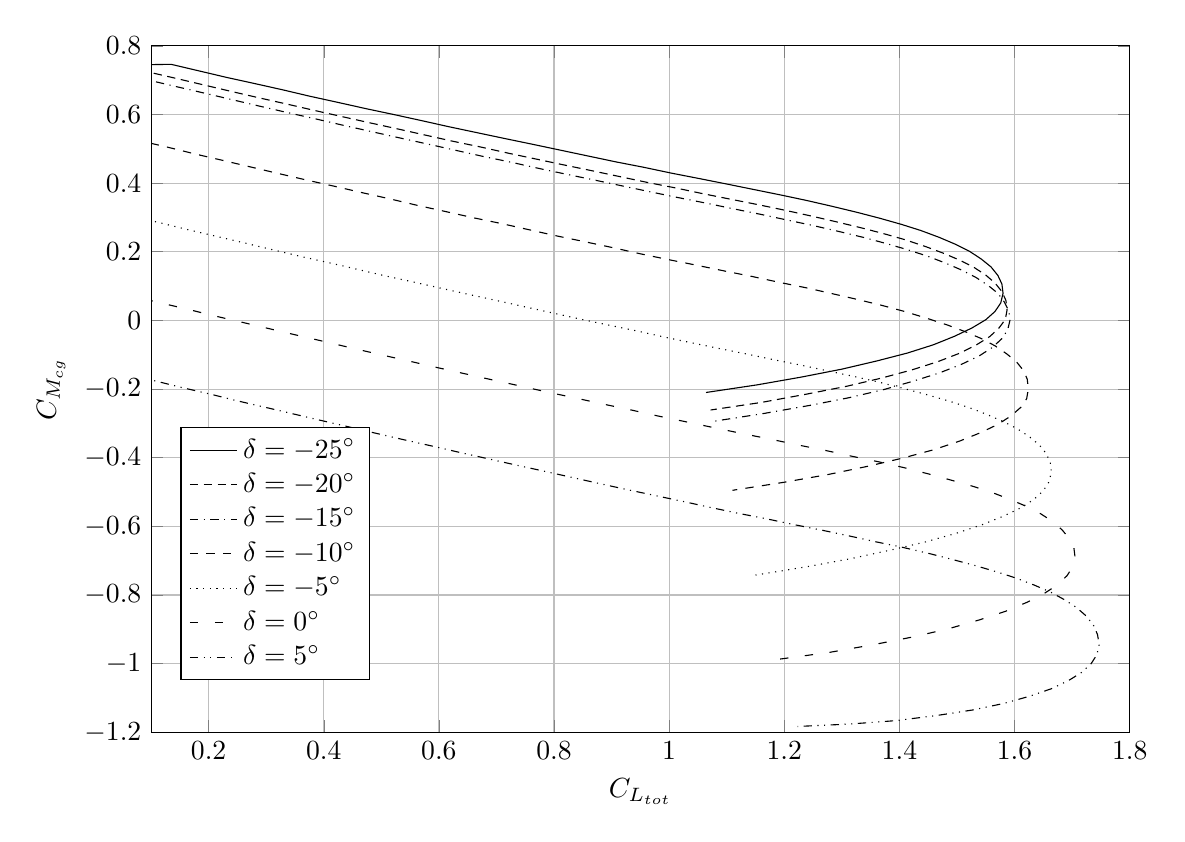 %Comparison of CD estimation
\begin{tikzpicture}

\begin{axis}[
width=14.01cm,
height=10.3cm,
scaled ticks=false, tick label style={/pgf/number format/fixed},
xmin=0.1,
xmax=1.8,
xlabel={$C_{L_{tot}}$},
xmajorgrids,
ymin=-1.2,
ymax=0.8,
ylabel={$C_{M_{cg}}$},
ymajorgrids,
legend style={at={(0.03,0.26)},anchor=west,draw=black,fill=white,legend cell align=left},
legend entries = {$\delta = -25^{\circ}$\\$\delta = -20^{\circ}$\\$\delta = -15^{\circ}$\\$\delta = -10^{\circ}$\\$\delta = -5^{\circ}$\\$\delta = 0^{\circ}$\\$\delta = 5^{\circ}$\\}
]

\addplot [
color=black,
solid
]
table[row sep=crcr]{
-0.347	0.652\\
-0.303	0.661\\
-0.26	0.67\\
-0.216	0.679\\
-0.173	0.688\\
-0.129	0.697\\
-0.085	0.707\\
-0.042	0.716\\
0.002	0.726\\
0.046	0.735\\
0.089	0.745\\
0.135	0.746\\
0.183	0.727\\
0.231	0.708\\
0.28	0.69\\
0.328	0.672\\
0.376	0.653\\
0.425	0.635\\
0.473	0.617\\
0.521	0.6\\
0.57	0.582\\
0.618	0.564\\
0.666	0.547\\
0.714	0.53\\
0.763	0.513\\
0.811	0.496\\
0.859	0.479\\
0.907	0.462\\
0.956	0.446\\
1.004	0.429\\
1.053	0.413\\
1.101	0.397\\
1.148	0.381\\
1.195	0.365\\
1.24	0.349\\
1.284	0.332\\
1.326	0.315\\
1.365	0.298\\
1.403	0.28\\
1.437	0.262\\
1.469	0.242\\
1.497	0.222\\
1.522	0.201\\
1.542	0.179\\
1.559	0.156\\
1.571	0.131\\
1.578	0.106\\
1.58	0.079\\
1.576	0.051\\
1.566	0.026\\
1.55	0.002\\
1.526	-0.022\\
1.496	-0.046\\
1.459	-0.071\\
1.414	-0.095\\
1.361	-0.118\\
1.3	-0.142\\
1.23	-0.165\\
1.152	-0.188\\
1.064	-0.21\\
};

\addplot [
color=black,
densely dashed
]
table[row sep=crcr]{
-0.348	0.655\\
-0.304	0.664\\
-0.261	0.673\\
-0.217	0.682\\
-0.173	0.691\\
-0.13	0.7\\
-0.086	0.709\\
-0.043	0.719\\
0.001	0.728\\
0.045	0.738\\
0.092	0.725\\
0.141	0.706\\
0.189	0.687\\
0.237	0.668\\
0.286	0.649\\
0.334	0.631\\
0.383	0.612\\
0.431	0.594\\
0.479	0.576\\
0.528	0.558\\
0.576	0.54\\
0.624	0.522\\
0.673	0.505\\
0.721	0.487\\
0.769	0.47\\
0.817	0.453\\
0.866	0.436\\
0.914	0.419\\
0.962	0.402\\
1.011	0.386\\
1.059	0.369\\
1.107	0.353\\
1.155	0.337\\
1.201	0.321\\
1.247	0.304\\
1.291	0.287\\
1.333	0.27\\
1.372	0.253\\
1.41	0.235\\
1.444	0.216\\
1.476	0.196\\
1.504	0.176\\
1.529	0.155\\
1.55	0.132\\
1.566	0.109\\
1.578	0.084\\
1.585	0.058\\
1.587	0.031\\
1.584	0.003\\
1.573	-0.022\\
1.557	-0.047\\
1.534	-0.071\\
1.504	-0.096\\
1.467	-0.12\\
1.422	-0.144\\
1.369	-0.168\\
1.308	-0.192\\
1.238	-0.215\\
1.16	-0.239\\
1.072	-0.261\\
};

\addplot [
color=black,
dashdotted
]
table[row sep=crcr]{
-0.349	0.656\\
-0.305	0.665\\
-0.262	0.674\\
-0.218	0.683\\
-0.174	0.692\\
-0.131	0.701\\
-0.087	0.711\\
-0.043	0.72\\
4.062E-4	0.73\\
0.047	0.72\\
0.096	0.7\\
0.144	0.681\\
0.193	0.662\\
0.241	0.643\\
0.289	0.624\\
0.338	0.605\\
0.386	0.587\\
0.435	0.568\\
0.483	0.55\\
0.531	0.532\\
0.58	0.514\\
0.628	0.496\\
0.676	0.478\\
0.725	0.461\\
0.773	0.443\\
0.821	0.426\\
0.87	0.409\\
0.918	0.392\\
0.966	0.375\\
1.015	0.358\\
1.063	0.342\\
1.112	0.325\\
1.159	0.309\\
1.206	0.292\\
1.251	0.276\\
1.295	0.259\\
1.337	0.242\\
1.377	0.224\\
1.414	0.206\\
1.449	0.187\\
1.48	0.167\\
1.509	0.146\\
1.533	0.125\\
1.554	0.102\\
1.571	0.079\\
1.582	0.054\\
1.59	0.028\\
1.592	5.014E-4\\
1.588	-0.028\\
1.578	-0.053\\
1.562	-0.078\\
1.539	-0.103\\
1.509	-0.127\\
1.471	-0.152\\
1.426	-0.176\\
1.374	-0.201\\
1.313	-0.225\\
1.243	-0.248\\
1.165	-0.271\\
1.077	-0.294\\
};

\addplot [
color=black,
dashed
]
table[row sep=crcr]{
-0.349	0.656\\
-0.306	0.665\\
-0.262	0.674\\
-0.215	0.66\\
-0.165	0.632\\
-0.115	0.604\\
-0.066	0.583\\
-0.018	0.563\\
0.031	0.544\\
0.079	0.524\\
0.128	0.505\\
0.176	0.485\\
0.225	0.466\\
0.273	0.447\\
0.321	0.428\\
0.37	0.409\\
0.418	0.391\\
0.467	0.372\\
0.515	0.354\\
0.563	0.335\\
0.612	0.317\\
0.66	0.299\\
0.709	0.282\\
0.757	0.264\\
0.805	0.246\\
0.854	0.229\\
0.902	0.212\\
0.95	0.194\\
0.999	0.177\\
1.047	0.161\\
1.096	0.144\\
1.144	0.128\\
1.191	0.111\\
1.238	0.095\\
1.283	0.078\\
1.327	0.061\\
1.369	0.044\\
1.409	0.026\\
1.446	0.007\\
1.481	-0.012\\
1.513	-0.032\\
1.541	-0.052\\
1.566	-0.074\\
1.586	-0.097\\
1.603	-0.12\\
1.615	-0.145\\
1.622	-0.171\\
1.624	-0.199\\
1.621	-0.228\\
1.611	-0.253\\
1.594	-0.278\\
1.571	-0.303\\
1.541	-0.327\\
1.504	-0.352\\
1.459	-0.377\\
1.406	-0.401\\
1.345	-0.425\\
1.276	-0.449\\
1.198	-0.472\\
1.11	-0.495\\
};

\addplot [
color=black,
dotted
]
table[row sep=crcr]{
-0.324	0.504\\
-0.275	0.476\\
-0.225	0.447\\
-0.175	0.419\\
-0.125	0.391\\
-0.075	0.363\\
-0.027	0.342\\
0.022	0.322\\
0.07	0.302\\
0.119	0.283\\
0.167	0.263\\
0.216	0.244\\
0.264	0.225\\
0.313	0.205\\
0.361	0.186\\
0.409	0.168\\
0.458	0.149\\
0.506	0.13\\
0.555	0.112\\
0.603	0.094\\
0.651	0.076\\
0.7	0.058\\
0.748	0.04\\
0.797	0.022\\
0.845	0.004\\
0.893	-0.013\\
0.942	-0.03\\
0.99	-0.048\\
1.038	-0.065\\
1.087	-0.082\\
1.135	-0.098\\
1.183	-0.115\\
1.231	-0.131\\
1.278	-0.148\\
1.323	-0.164\\
1.367	-0.181\\
1.409	-0.199\\
1.449	-0.217\\
1.486	-0.235\\
1.521	-0.254\\
1.552	-0.274\\
1.581	-0.295\\
1.605	-0.316\\
1.626	-0.339\\
1.643	-0.363\\
1.655	-0.388\\
1.662	-0.414\\
1.664	-0.442\\
1.66	-0.47\\
1.65	-0.496\\
1.634	-0.521\\
1.611	-0.546\\
1.581	-0.57\\
1.544	-0.595\\
1.499	-0.62\\
1.446	-0.645\\
1.385	-0.669\\
1.316	-0.694\\
1.238	-0.718\\
1.15	-0.742\\
};

\addplot [
color=black,
loosely dashed
]
table[row sep=crcr]{
-0.283	0.255\\
-0.234	0.227\\
-0.184	0.198\\
-0.134	0.17\\
-0.084	0.142\\
-0.034	0.114\\
0.014	0.093\\
0.063	0.073\\
0.111	0.053\\
0.16	0.034\\
0.208	0.014\\
0.257	-0.005\\
0.305	-0.024\\
0.353	-0.043\\
0.402	-0.062\\
0.45	-0.081\\
0.499	-0.1\\
0.547	-0.118\\
0.596	-0.137\\
0.644	-0.155\\
0.692	-0.173\\
0.741	-0.191\\
0.789	-0.209\\
0.837	-0.226\\
0.886	-0.244\\
0.934	-0.261\\
0.982	-0.279\\
1.031	-0.296\\
1.079	-0.313\\
1.128	-0.33\\
1.176	-0.346\\
1.224	-0.363\\
1.272	-0.379\\
1.318	-0.396\\
1.364	-0.412\\
1.408	-0.429\\
1.45	-0.447\\
1.489	-0.465\\
1.527	-0.483\\
1.562	-0.502\\
1.593	-0.522\\
1.622	-0.543\\
1.646	-0.564\\
1.667	-0.587\\
1.683	-0.611\\
1.695	-0.636\\
1.703	-0.662\\
1.705	-0.689\\
1.701	-0.718\\
1.691	-0.744\\
1.675	-0.77\\
1.652	-0.795\\
1.622	-0.821\\
1.585	-0.847\\
1.54	-0.872\\
1.488	-0.897\\
1.427	-0.921\\
1.357	-0.944\\
1.279	-0.967\\
1.191	-0.987\\
};

\addplot [
color=black,
dashdotdotted
]
table[row sep=crcr]{
-0.243	0.007\\
-0.193	-0.021\\
-0.143	-0.05\\
-0.093	-0.078\\
-0.043	-0.106\\
0.006	-0.134\\
0.055	-0.155\\
0.104	-0.175\\
0.152	-0.195\\
0.201	-0.214\\
0.249	-0.234\\
0.298	-0.253\\
0.346	-0.272\\
0.394	-0.291\\
0.443	-0.31\\
0.491	-0.329\\
0.54	-0.348\\
0.588	-0.366\\
0.637	-0.385\\
0.685	-0.403\\
0.733	-0.421\\
0.782	-0.439\\
0.83	-0.457\\
0.878	-0.475\\
0.927	-0.493\\
0.975	-0.51\\
1.023	-0.527\\
1.072	-0.545\\
1.12	-0.562\\
1.169	-0.578\\
1.217	-0.595\\
1.265	-0.611\\
1.313	-0.628\\
1.359	-0.645\\
1.405	-0.661\\
1.449	-0.678\\
1.491	-0.696\\
1.531	-0.714\\
1.568	-0.732\\
1.603	-0.751\\
1.634	-0.771\\
1.663	-0.792\\
1.687	-0.814\\
1.708	-0.837\\
1.725	-0.862\\
1.737	-0.888\\
1.744	-0.915\\
1.747	-0.944\\
1.743	-0.974\\
1.733	-1.0\\
1.717	-1.025\\
1.694	-1.049\\
1.664	-1.073\\
1.626	-1.095\\
1.581	-1.116\\
1.527	-1.135\\
1.465	-1.151\\
1.394	-1.166\\
1.313	-1.176\\
1.223	-1.183\\
};
\end{axis}
\end{tikzpicture}%
